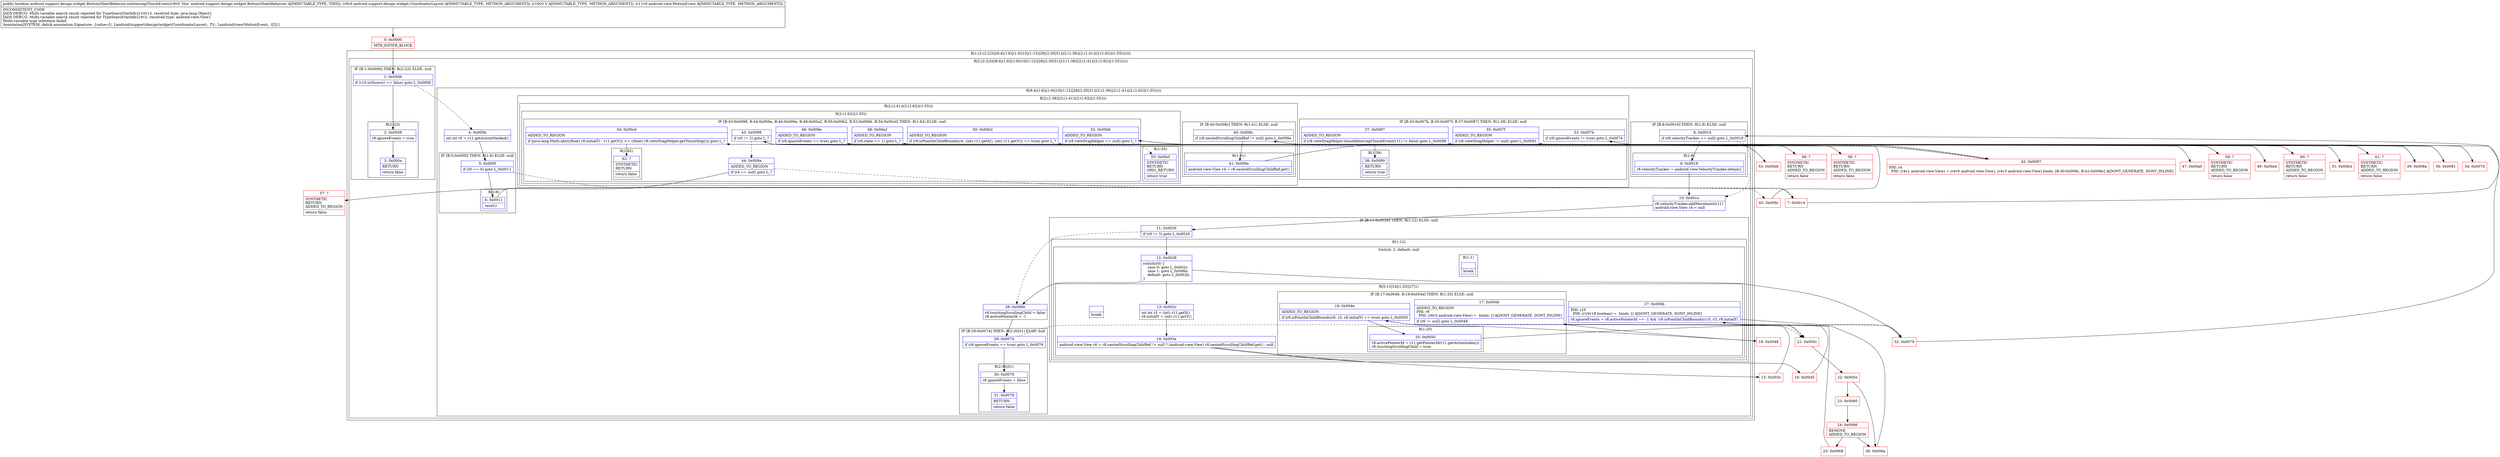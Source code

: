 digraph "CFG forandroid.support.design.widget.BottomSheetBehavior.onInterceptTouchEvent(Landroid\/support\/design\/widget\/CoordinatorLayout;Landroid\/view\/View;Landroid\/view\/MotionEvent;)Z" {
subgraph cluster_Region_294228686 {
label = "R(1:(2:(2:2|3)|(8:4|(1:6)|(1:9)|10|(1:12)|28|(2:30|31)|(2:(1:38)|(2:(1:41)|(2:(1:62)|(1:55)))))))";
node [shape=record,color=blue];
subgraph cluster_Region_191483211 {
label = "R(2:(2:2|3)|(8:4|(1:6)|(1:9)|10|(1:12)|28|(2:30|31)|(2:(1:38)|(2:(1:41)|(2:(1:62)|(1:55))))))";
node [shape=record,color=blue];
subgraph cluster_IfRegion_1873518932 {
label = "IF [B:1:0x0006] THEN: R(2:2|3) ELSE: null";
node [shape=record,color=blue];
Node_1 [shape=record,label="{1\:\ 0x0006|if (r10.isShown() == false) goto L_0x0008\l}"];
subgraph cluster_Region_749763985 {
label = "R(2:2|3)";
node [shape=record,color=blue];
Node_2 [shape=record,label="{2\:\ 0x0008|r8.ignoreEvents = true\l}"];
Node_3 [shape=record,label="{3\:\ 0x000a|RETURN\l|return false\l}"];
}
}
subgraph cluster_Region_908205687 {
label = "R(8:4|(1:6)|(1:9)|10|(1:12)|28|(2:30|31)|(2:(1:38)|(2:(1:41)|(2:(1:62)|(1:55)))))";
node [shape=record,color=blue];
Node_4 [shape=record,label="{4\:\ 0x000b|int int r0 = r11.getActionMasked()\l}"];
subgraph cluster_IfRegion_1109409568 {
label = "IF [B:5:0x000f] THEN: R(1:6) ELSE: null";
node [shape=record,color=blue];
Node_5 [shape=record,label="{5\:\ 0x000f|if (r0 == 0) goto L_0x0011\l}"];
subgraph cluster_Region_1911719211 {
label = "R(1:6)";
node [shape=record,color=blue];
Node_6 [shape=record,label="{6\:\ 0x0011|reset()\l}"];
}
}
subgraph cluster_IfRegion_884219339 {
label = "IF [B:8:0x0016] THEN: R(1:9) ELSE: null";
node [shape=record,color=blue];
Node_8 [shape=record,label="{8\:\ 0x0016|if (r8.velocityTracker == null) goto L_0x0018\l}"];
subgraph cluster_Region_103267080 {
label = "R(1:9)";
node [shape=record,color=blue];
Node_9 [shape=record,label="{9\:\ 0x0018|r8.velocityTracker = android.view.VelocityTracker.obtain()\l}"];
}
}
Node_10 [shape=record,label="{10\:\ 0x001e|r8.velocityTracker.addMovement(r11)\landroid.view.View r4 = null\l}"];
subgraph cluster_IfRegion_1887824154 {
label = "IF [B:11:0x0026] THEN: R(1:12) ELSE: null";
node [shape=record,color=blue];
Node_11 [shape=record,label="{11\:\ 0x0026|if (r0 != 3) goto L_0x0028\l}"];
subgraph cluster_Region_701764264 {
label = "R(1:12)";
node [shape=record,color=blue];
subgraph cluster_SwitchRegion_1536623566 {
label = "Switch: 2, default: null";
node [shape=record,color=blue];
Node_12 [shape=record,label="{12\:\ 0x0028|switch(r0) \{\l    case 0: goto L_0x002c;\l    case 1: goto L_0x006e;\l    default: goto L_0x002b;\l\}\l}"];
subgraph cluster_Region_1642624290 {
label = "R(5:13|14|(1:20)|27|1)";
node [shape=record,color=blue];
Node_13 [shape=record,label="{13\:\ 0x002c|int int r3 = (int) r11.getX()\lr8.initialY = (int) r11.getY()\l}"];
Node_14 [shape=record,label="{14\:\ 0x003a|android.view.View r6 = r8.nestedScrollingChildRef != null ? (android.view.View) r8.nestedScrollingChildRef.get() : null\l}"];
subgraph cluster_IfRegion_33719202 {
label = "IF [B:17:0x0046, B:19:0x004e] THEN: R(1:20) ELSE: null";
node [shape=record,color=blue];
Node_17 [shape=record,label="{17\:\ 0x0046|ADDED_TO_REGION\lPHI: r6 \l  PHI: (r6v3 android.view.View) =  binds: [] A[DONT_GENERATE, DONT_INLINE]\l|if (r6 != null) goto L_0x0048\l}"];
Node_19 [shape=record,label="{19\:\ 0x004e|ADDED_TO_REGION\l|if (r9.isPointInChildBounds(r6, r3, r8.initialY) == true) goto L_0x0050\l}"];
subgraph cluster_Region_1290404196 {
label = "R(1:20)";
node [shape=record,color=blue];
Node_20 [shape=record,label="{20\:\ 0x0050|r8.activePointerId = r11.getPointerId(r11.getActionIndex())\lr8.touchingScrollingChild = true\l}"];
}
}
Node_27 [shape=record,label="{27\:\ 0x006b|PHI: r10 \l  PHI: (r10v18 boolean) =  binds: [] A[DONT_GENERATE, DONT_INLINE]\l|r8.ignoreEvents = r8.activePointerId == \-1 && !r9.isPointInChildBounds(r10, r3, r8.initialY)\l}"];
Node_InsnContainer_1478760311 [shape=record,label="{|break\l}"];
}
subgraph cluster_Region_1675626624 {
label = "R(1:1)";
node [shape=record,color=blue];
Node_InsnContainer_1789396742 [shape=record,label="{|break\l}"];
}
}
}
}
Node_28 [shape=record,label="{28\:\ 0x006e|r8.touchingScrollingChild = false\lr8.activePointerId = \-1\l}"];
subgraph cluster_IfRegion_1985337878 {
label = "IF [B:29:0x0074] THEN: R(2:30|31) ELSE: null";
node [shape=record,color=blue];
Node_29 [shape=record,label="{29\:\ 0x0074|if (r8.ignoreEvents == true) goto L_0x0076\l}"];
subgraph cluster_Region_238220292 {
label = "R(2:30|31)";
node [shape=record,color=blue];
Node_30 [shape=record,label="{30\:\ 0x0076|r8.ignoreEvents = false\l}"];
Node_31 [shape=record,label="{31\:\ 0x0078|RETURN\l|return false\l}"];
}
}
subgraph cluster_Region_1836407114 {
label = "R(2:(1:38)|(2:(1:41)|(2:(1:62)|(1:55))))";
node [shape=record,color=blue];
subgraph cluster_IfRegion_1196418005 {
label = "IF [B:33:0x007b, B:35:0x007f, B:37:0x0087] THEN: R(1:38) ELSE: null";
node [shape=record,color=blue];
Node_33 [shape=record,label="{33\:\ 0x007b|if (r8.ignoreEvents != true) goto L_0x007d\l}"];
Node_35 [shape=record,label="{35\:\ 0x007f|ADDED_TO_REGION\l|if (r8.viewDragHelper != null) goto L_0x0081\l}"];
Node_37 [shape=record,label="{37\:\ 0x0087|ADDED_TO_REGION\l|if (r8.viewDragHelper.shouldInterceptTouchEvent(r11) != false) goto L_0x0089\l}"];
subgraph cluster_Region_529663040 {
label = "R(1:38)";
node [shape=record,color=blue];
Node_38 [shape=record,label="{38\:\ 0x0089|RETURN\l|return true\l}"];
}
}
subgraph cluster_Region_110707042 {
label = "R(2:(1:41)|(2:(1:62)|(1:55)))";
node [shape=record,color=blue];
subgraph cluster_IfRegion_1096935410 {
label = "IF [B:40:0x008c] THEN: R(1:41) ELSE: null";
node [shape=record,color=blue];
Node_40 [shape=record,label="{40\:\ 0x008c|if (r8.nestedScrollingChildRef != null) goto L_0x008e\l}"];
subgraph cluster_Region_1056610014 {
label = "R(1:41)";
node [shape=record,color=blue];
Node_41 [shape=record,label="{41\:\ 0x008e|android.view.View r4 = r8.nestedScrollingChildRef.get()\l}"];
}
}
subgraph cluster_Region_2030626112 {
label = "R(2:(1:62)|(1:55))";
node [shape=record,color=blue];
subgraph cluster_IfRegion_2103471981 {
label = "IF [B:43:0x0098, B:44:0x009a, B:46:0x009e, B:48:0x00a2, B:50:0x00b2, B:52:0x00b6, B:54:0x00cd] THEN: R(1:62) ELSE: null";
node [shape=record,color=blue];
Node_43 [shape=record,label="{43\:\ 0x0098|if (r0 != 2) goto L_?\l}"];
Node_44 [shape=record,label="{44\:\ 0x009a|ADDED_TO_REGION\l|if (r4 == null) goto L_?\l}"];
Node_46 [shape=record,label="{46\:\ 0x009e|ADDED_TO_REGION\l|if (r8.ignoreEvents == true) goto L_?\l}"];
Node_48 [shape=record,label="{48\:\ 0x00a2|ADDED_TO_REGION\l|if (r8.state == 1) goto L_?\l}"];
Node_50 [shape=record,label="{50\:\ 0x00b2|ADDED_TO_REGION\l|if (r9.isPointInChildBounds(r4, (int) r11.getX(), (int) r11.getY()) == true) goto L_?\l}"];
Node_52 [shape=record,label="{52\:\ 0x00b6|ADDED_TO_REGION\l|if (r8.viewDragHelper == null) goto L_?\l}"];
Node_54 [shape=record,label="{54\:\ 0x00cd|ADDED_TO_REGION\l|if (java.lang.Math.abs(((float) r8.initialY) \- r11.getY()) \<= ((float) r8.viewDragHelper.getTouchSlop())) goto L_?\l}"];
subgraph cluster_Region_1983335973 {
label = "R(1:62)";
node [shape=record,color=blue];
Node_62 [shape=record,label="{62\:\ ?|SYNTHETIC\lRETURN\l|return false\l}"];
}
}
subgraph cluster_Region_988382160 {
label = "R(1:55)";
node [shape=record,color=blue];
Node_55 [shape=record,label="{55\:\ 0x00cf|SYNTHETIC\lRETURN\lORIG_RETURN\l|return true\l}"];
}
}
}
}
}
}
}
Node_0 [shape=record,color=red,label="{0\:\ 0x0000|MTH_ENTER_BLOCK\l}"];
Node_7 [shape=record,color=red,label="{7\:\ 0x0014}"];
Node_15 [shape=record,color=red,label="{15\:\ 0x003c}"];
Node_16 [shape=record,color=red,label="{16\:\ 0x0045}"];
Node_18 [shape=record,color=red,label="{18\:\ 0x0048}"];
Node_21 [shape=record,color=red,label="{21\:\ 0x005c}"];
Node_22 [shape=record,color=red,label="{22\:\ 0x005e}"];
Node_23 [shape=record,color=red,label="{23\:\ 0x0060}"];
Node_24 [shape=record,color=red,label="{24\:\ 0x0066|REMOVE\lADDED_TO_REGION\l}"];
Node_25 [shape=record,color=red,label="{25\:\ 0x0068}"];
Node_26 [shape=record,color=red,label="{26\:\ 0x006a}"];
Node_32 [shape=record,color=red,label="{32\:\ 0x0079}"];
Node_34 [shape=record,color=red,label="{34\:\ 0x007d}"];
Node_36 [shape=record,color=red,label="{36\:\ 0x0081}"];
Node_39 [shape=record,color=red,label="{39\:\ 0x008a}"];
Node_42 [shape=record,color=red,label="{42\:\ 0x0097|PHI: r4 \l  PHI: (r4v1 android.view.View) = (r4v0 android.view.View), (r4v3 android.view.View) binds: [B:40:0x008c, B:41:0x008e] A[DONT_GENERATE, DONT_INLINE]\l}"];
Node_45 [shape=record,color=red,label="{45\:\ 0x009c}"];
Node_47 [shape=record,color=red,label="{47\:\ 0x00a0}"];
Node_49 [shape=record,color=red,label="{49\:\ 0x00a4}"];
Node_51 [shape=record,color=red,label="{51\:\ 0x00b4}"];
Node_53 [shape=record,color=red,label="{53\:\ 0x00b8}"];
Node_56 [shape=record,color=red,label="{56\:\ ?|SYNTHETIC\lRETURN\lADDED_TO_REGION\l|return false\l}"];
Node_57 [shape=record,color=red,label="{57\:\ ?|SYNTHETIC\lRETURN\lADDED_TO_REGION\l|return false\l}"];
Node_58 [shape=record,color=red,label="{58\:\ ?|SYNTHETIC\lRETURN\lADDED_TO_REGION\l|return false\l}"];
Node_59 [shape=record,color=red,label="{59\:\ ?|SYNTHETIC\lRETURN\lADDED_TO_REGION\l|return false\l}"];
Node_60 [shape=record,color=red,label="{60\:\ ?|SYNTHETIC\lRETURN\lADDED_TO_REGION\l|return false\l}"];
Node_61 [shape=record,color=red,label="{61\:\ ?|SYNTHETIC\lRETURN\lADDED_TO_REGION\l|return false\l}"];
MethodNode[shape=record,label="{public boolean android.support.design.widget.BottomSheetBehavior.onInterceptTouchEvent((r8v0 'this' android.support.design.widget.BottomSheetBehavior A[IMMUTABLE_TYPE, THIS]), (r9v0 android.support.design.widget.CoordinatorLayout A[IMMUTABLE_TYPE, METHOD_ARGUMENT]), (r10v0 V A[IMMUTABLE_TYPE, METHOD_ARGUMENT]), (r11v0 android.view.MotionEvent A[IMMUTABLE_TYPE, METHOD_ARGUMENT]))  | INCONSISTENT_CODE\lJADX DEBUG: Multi\-variable search result rejected for TypeSearchVarInfo\{r10v13, resolved type: java.lang.Object\}\lJADX DEBUG: Multi\-variable search result rejected for TypeSearchVarInfo\{r4v2, resolved type: android.view.View\}\lMulti\-variable type inference failed\lAnnotation[SYSTEM, dalvik.annotation.Signature, \{value=[(, Landroid\/support\/design\/widget\/CoordinatorLayout;, TV;, Landroid\/view\/MotionEvent;, )Z]\}]\l}"];
MethodNode -> Node_0;
Node_1 -> Node_2;
Node_1 -> Node_4[style=dashed];
Node_2 -> Node_3;
Node_4 -> Node_5;
Node_5 -> Node_6;
Node_5 -> Node_7[style=dashed];
Node_6 -> Node_7;
Node_8 -> Node_9;
Node_8 -> Node_10[style=dashed];
Node_9 -> Node_10;
Node_10 -> Node_11;
Node_11 -> Node_12;
Node_11 -> Node_28[style=dashed];
Node_12 -> Node_13;
Node_12 -> Node_28;
Node_12 -> Node_32;
Node_13 -> Node_14;
Node_14 -> Node_15;
Node_14 -> Node_16;
Node_17 -> Node_18;
Node_17 -> Node_21[style=dashed];
Node_19 -> Node_20;
Node_19 -> Node_21[style=dashed];
Node_20 -> Node_21;
Node_27 -> Node_32;
Node_28 -> Node_29;
Node_29 -> Node_30;
Node_29 -> Node_32[style=dashed];
Node_30 -> Node_31;
Node_33 -> Node_34;
Node_33 -> Node_39[style=dashed];
Node_35 -> Node_36;
Node_35 -> Node_39[style=dashed];
Node_37 -> Node_38;
Node_37 -> Node_39[style=dashed];
Node_40 -> Node_41;
Node_40 -> Node_42[style=dashed];
Node_41 -> Node_42;
Node_43 -> Node_44[style=dashed];
Node_43 -> Node_56;
Node_44 -> Node_45[style=dashed];
Node_44 -> Node_57;
Node_46 -> Node_47[style=dashed];
Node_46 -> Node_58;
Node_48 -> Node_49[style=dashed];
Node_48 -> Node_59;
Node_50 -> Node_51[style=dashed];
Node_50 -> Node_60;
Node_52 -> Node_53[style=dashed];
Node_52 -> Node_61;
Node_54 -> Node_55[style=dashed];
Node_54 -> Node_62;
Node_0 -> Node_1;
Node_7 -> Node_8;
Node_15 -> Node_17;
Node_16 -> Node_17;
Node_18 -> Node_19;
Node_21 -> Node_22;
Node_22 -> Node_23;
Node_22 -> Node_26;
Node_23 -> Node_24;
Node_24 -> Node_25;
Node_24 -> Node_26;
Node_25 -> Node_27;
Node_26 -> Node_27;
Node_32 -> Node_33;
Node_34 -> Node_35;
Node_36 -> Node_37;
Node_39 -> Node_40;
Node_42 -> Node_43;
Node_45 -> Node_46;
Node_47 -> Node_48;
Node_49 -> Node_50;
Node_51 -> Node_52;
Node_53 -> Node_54;
}

